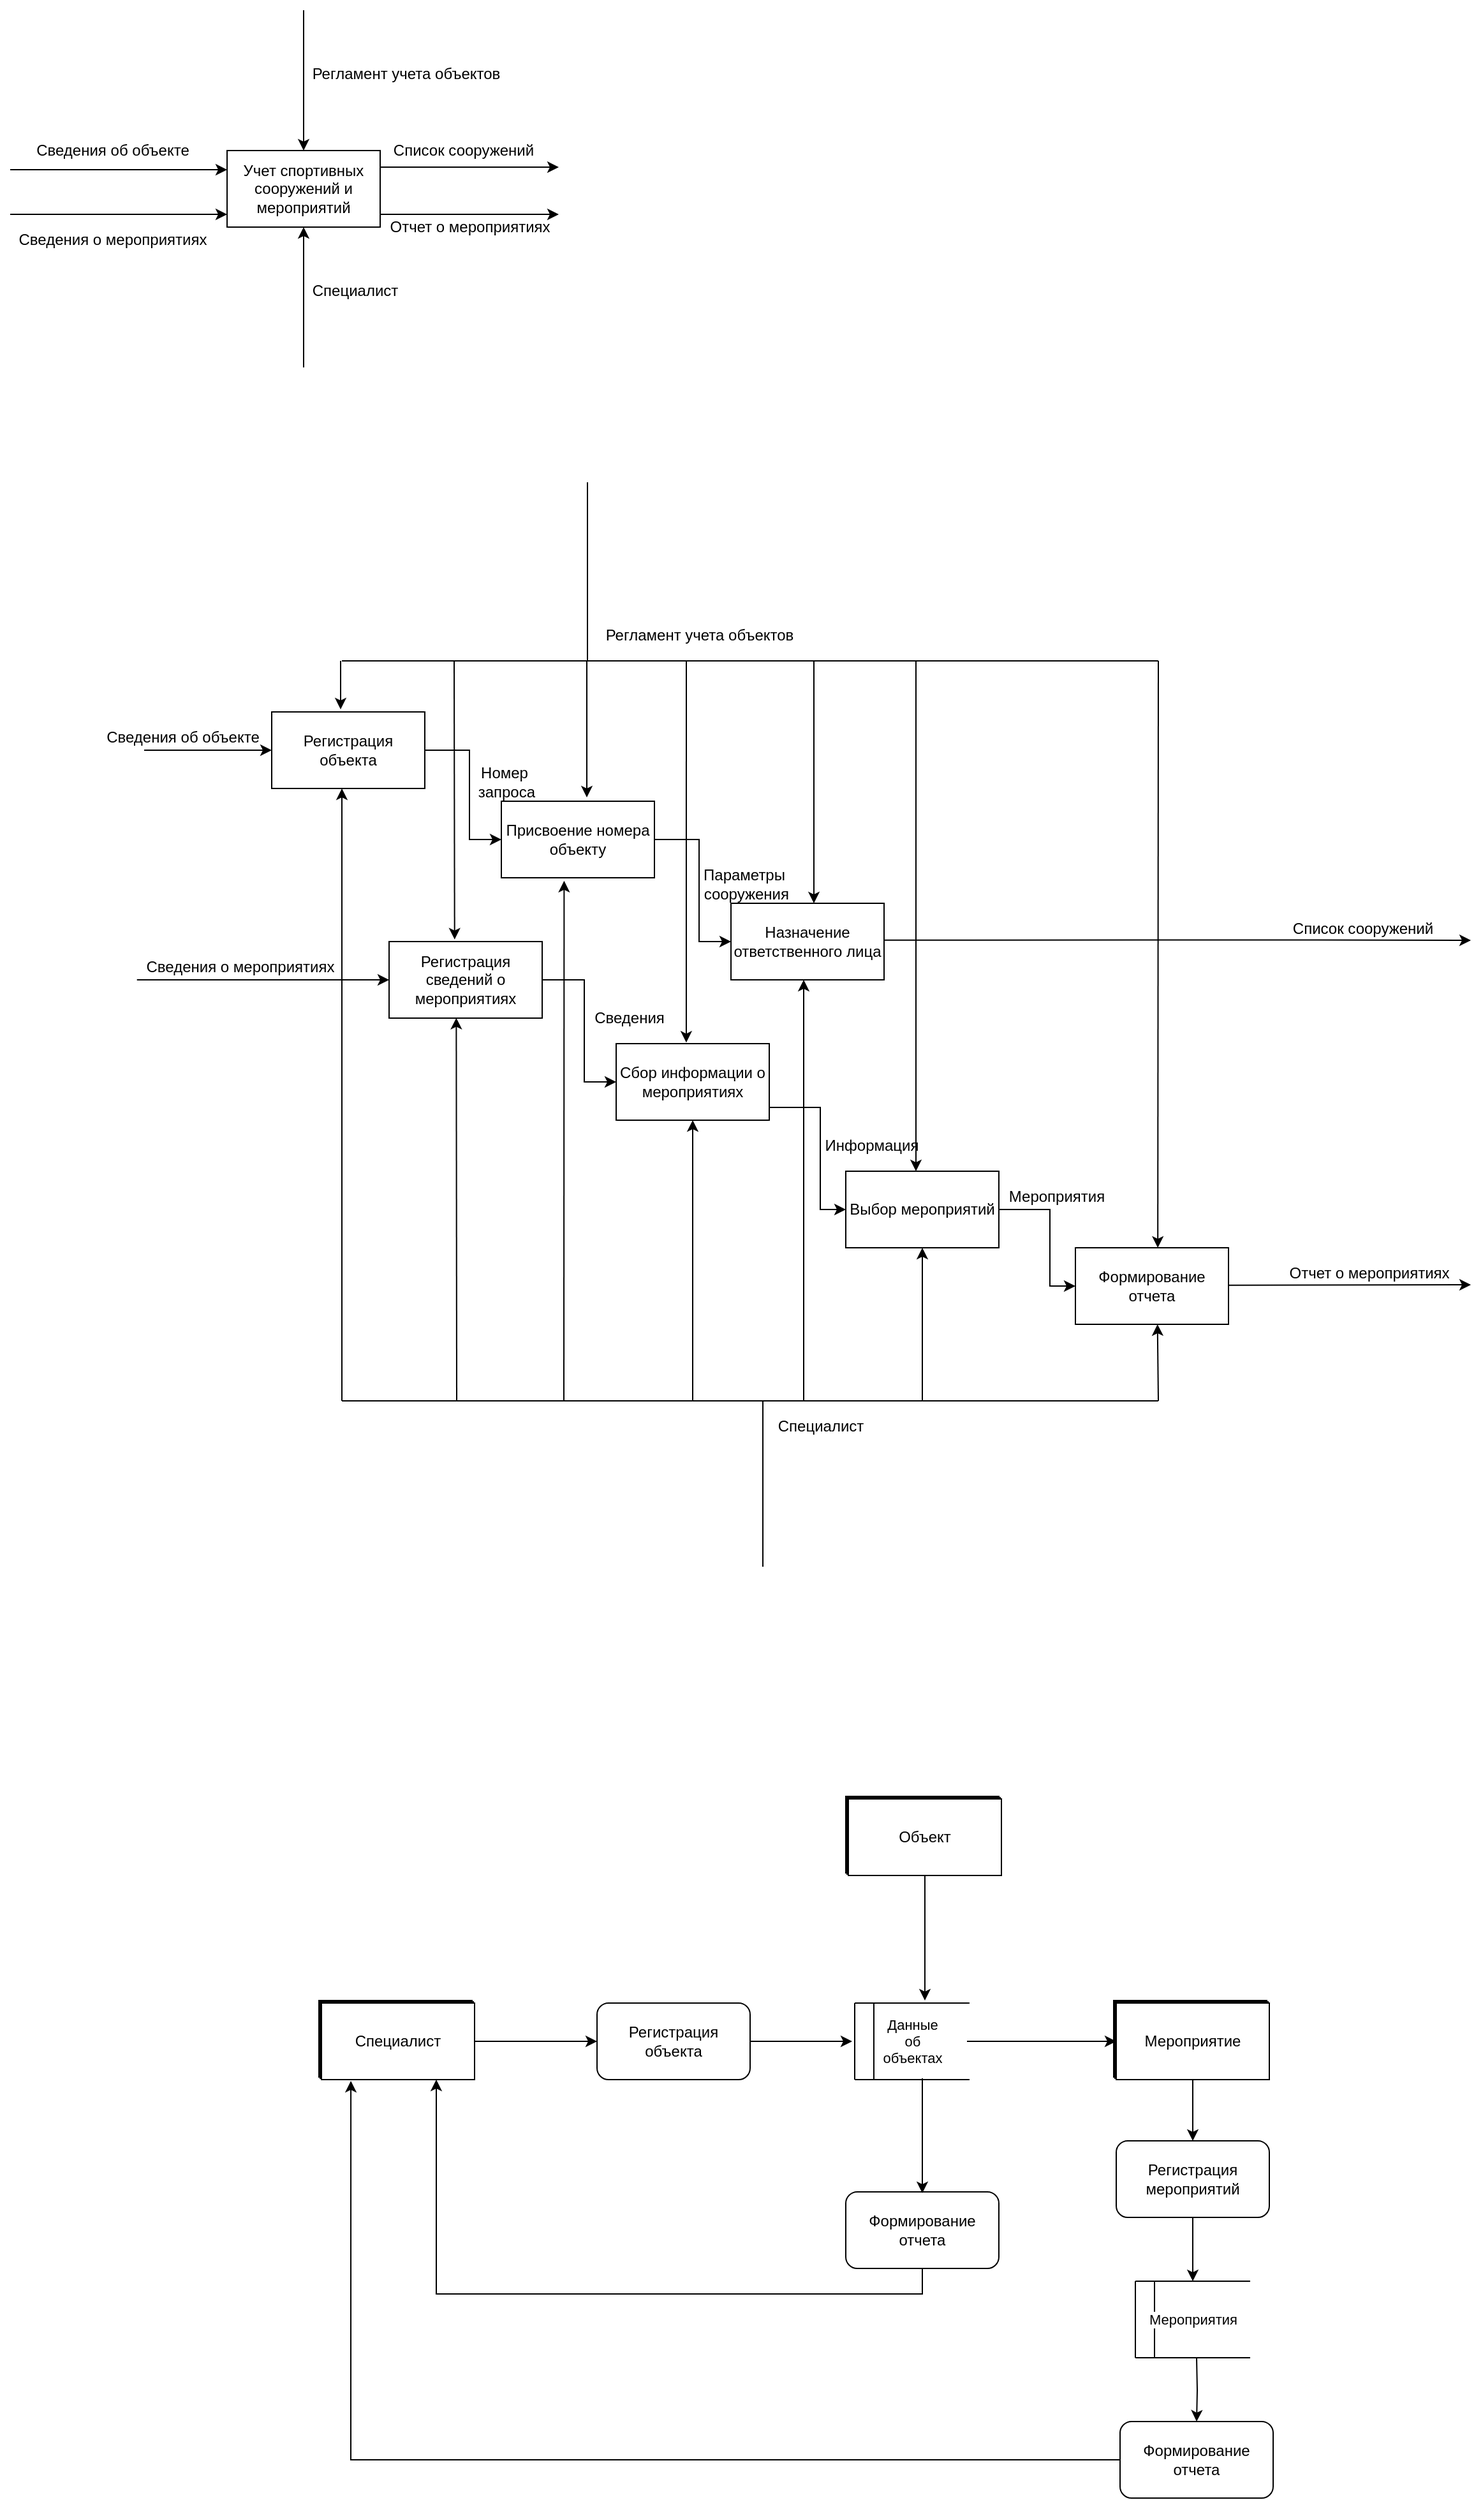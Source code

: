 <mxfile version="14.7.3" type="github">
  <diagram id="JcpFo3pnrb1yveTzviW8" name="Page-1">
    <mxGraphModel dx="1422" dy="804" grid="1" gridSize="10" guides="1" tooltips="1" connect="1" arrows="1" fold="1" page="1" pageScale="1" pageWidth="827" pageHeight="1169" math="0" shadow="0">
      <root>
        <mxCell id="0" />
        <mxCell id="1" parent="0" />
        <mxCell id="RXx_gNftj5iXkbYdSQBd-1" value="Учет спортивных сооружений и мероприятий" style="rounded=0;whiteSpace=wrap;html=1;" parent="1" vertex="1">
          <mxGeometry x="220" y="140" width="120" height="60" as="geometry" />
        </mxCell>
        <mxCell id="RXx_gNftj5iXkbYdSQBd-2" value="" style="endArrow=classic;html=1;entryX=0;entryY=0.5;entryDx=0;entryDy=0;" parent="1" edge="1">
          <mxGeometry width="50" height="50" relative="1" as="geometry">
            <mxPoint x="50" y="155" as="sourcePoint" />
            <mxPoint x="220" y="155" as="targetPoint" />
          </mxGeometry>
        </mxCell>
        <mxCell id="RXx_gNftj5iXkbYdSQBd-3" value="Сведения об объекте" style="text;html=1;align=center;verticalAlign=middle;resizable=0;points=[];autosize=1;strokeColor=none;" parent="1" vertex="1">
          <mxGeometry x="60" y="130" width="140" height="20" as="geometry" />
        </mxCell>
        <mxCell id="RXx_gNftj5iXkbYdSQBd-4" value="" style="endArrow=classic;html=1;entryX=0.5;entryY=0;entryDx=0;entryDy=0;" parent="1" target="RXx_gNftj5iXkbYdSQBd-1" edge="1">
          <mxGeometry width="50" height="50" relative="1" as="geometry">
            <mxPoint x="280" y="30" as="sourcePoint" />
            <mxPoint x="300" y="130" as="targetPoint" />
          </mxGeometry>
        </mxCell>
        <mxCell id="RXx_gNftj5iXkbYdSQBd-5" value="Регламент учета объектов" style="text;html=1;align=center;verticalAlign=middle;resizable=0;points=[];autosize=1;strokeColor=none;" parent="1" vertex="1">
          <mxGeometry x="280" y="70" width="160" height="20" as="geometry" />
        </mxCell>
        <mxCell id="RXx_gNftj5iXkbYdSQBd-6" value="" style="endArrow=classic;html=1;entryX=0.5;entryY=1;entryDx=0;entryDy=0;" parent="1" target="RXx_gNftj5iXkbYdSQBd-1" edge="1">
          <mxGeometry width="50" height="50" relative="1" as="geometry">
            <mxPoint x="280" y="310" as="sourcePoint" />
            <mxPoint x="310" y="250" as="targetPoint" />
          </mxGeometry>
        </mxCell>
        <mxCell id="RXx_gNftj5iXkbYdSQBd-7" value="Специалист" style="text;html=1;align=center;verticalAlign=middle;resizable=0;points=[];autosize=1;strokeColor=none;" parent="1" vertex="1">
          <mxGeometry x="280" y="240" width="80" height="20" as="geometry" />
        </mxCell>
        <mxCell id="RXx_gNftj5iXkbYdSQBd-8" value="" style="endArrow=classic;html=1;exitX=1;exitY=0.5;exitDx=0;exitDy=0;" parent="1" edge="1">
          <mxGeometry width="50" height="50" relative="1" as="geometry">
            <mxPoint x="340" y="153" as="sourcePoint" />
            <mxPoint x="480" y="153" as="targetPoint" />
          </mxGeometry>
        </mxCell>
        <mxCell id="RXx_gNftj5iXkbYdSQBd-9" value="Список сооружений" style="text;html=1;align=center;verticalAlign=middle;resizable=0;points=[];autosize=1;strokeColor=none;" parent="1" vertex="1">
          <mxGeometry x="340" y="130" width="130" height="20" as="geometry" />
        </mxCell>
        <mxCell id="RXx_gNftj5iXkbYdSQBd-10" value="" style="endArrow=classic;html=1;" parent="1" edge="1">
          <mxGeometry width="50" height="50" relative="1" as="geometry">
            <mxPoint x="155" y="610" as="sourcePoint" />
            <mxPoint x="255" y="610" as="targetPoint" />
          </mxGeometry>
        </mxCell>
        <mxCell id="RXx_gNftj5iXkbYdSQBd-11" value="Сведения об объекте" style="text;html=1;align=center;verticalAlign=middle;resizable=0;points=[];autosize=1;strokeColor=none;" parent="1" vertex="1">
          <mxGeometry x="115" y="590" width="140" height="20" as="geometry" />
        </mxCell>
        <mxCell id="RXx_gNftj5iXkbYdSQBd-15" style="edgeStyle=orthogonalEdgeStyle;rounded=0;orthogonalLoop=1;jettySize=auto;html=1;entryX=0;entryY=0.5;entryDx=0;entryDy=0;" parent="1" source="RXx_gNftj5iXkbYdSQBd-12" target="RXx_gNftj5iXkbYdSQBd-13" edge="1">
          <mxGeometry relative="1" as="geometry">
            <Array as="points">
              <mxPoint x="410" y="610" />
              <mxPoint x="410" y="680" />
            </Array>
          </mxGeometry>
        </mxCell>
        <mxCell id="RXx_gNftj5iXkbYdSQBd-12" value="Регистрация объекта" style="rounded=0;whiteSpace=wrap;html=1;" parent="1" vertex="1">
          <mxGeometry x="255" y="580" width="120" height="60" as="geometry" />
        </mxCell>
        <mxCell id="RXx_gNftj5iXkbYdSQBd-18" style="edgeStyle=orthogonalEdgeStyle;rounded=0;orthogonalLoop=1;jettySize=auto;html=1;entryX=0;entryY=0.5;entryDx=0;entryDy=0;" parent="1" source="RXx_gNftj5iXkbYdSQBd-13" target="RXx_gNftj5iXkbYdSQBd-17" edge="1">
          <mxGeometry relative="1" as="geometry">
            <Array as="points">
              <mxPoint x="590" y="680" />
              <mxPoint x="590" y="760" />
            </Array>
          </mxGeometry>
        </mxCell>
        <mxCell id="RXx_gNftj5iXkbYdSQBd-13" value="Присвоение номера объекту" style="rounded=0;whiteSpace=wrap;html=1;" parent="1" vertex="1">
          <mxGeometry x="435" y="650" width="120" height="60" as="geometry" />
        </mxCell>
        <mxCell id="RXx_gNftj5iXkbYdSQBd-16" value="Номер&lt;br&gt;&amp;nbsp;запроса" style="text;html=1;align=center;verticalAlign=middle;resizable=0;points=[];autosize=1;strokeColor=none;" parent="1" vertex="1">
          <mxGeometry x="407" y="620" width="60" height="30" as="geometry" />
        </mxCell>
        <mxCell id="RXx_gNftj5iXkbYdSQBd-17" value="Назначение ответственного лица" style="rounded=0;whiteSpace=wrap;html=1;" parent="1" vertex="1">
          <mxGeometry x="615" y="730" width="120" height="60" as="geometry" />
        </mxCell>
        <mxCell id="RXx_gNftj5iXkbYdSQBd-22" value="Параметры&lt;br&gt;&amp;nbsp;сооружения" style="text;html=1;align=center;verticalAlign=middle;resizable=0;points=[];autosize=1;strokeColor=none;" parent="1" vertex="1">
          <mxGeometry x="580" y="700" width="90" height="30" as="geometry" />
        </mxCell>
        <mxCell id="RXx_gNftj5iXkbYdSQBd-27" style="edgeStyle=orthogonalEdgeStyle;rounded=0;orthogonalLoop=1;jettySize=auto;html=1;exitX=1;exitY=0.5;exitDx=0;exitDy=0;" parent="1" edge="1">
          <mxGeometry relative="1" as="geometry">
            <mxPoint x="1195" y="759" as="targetPoint" />
            <mxPoint x="735" y="758.82" as="sourcePoint" />
            <Array as="points">
              <mxPoint x="1075" y="759" />
              <mxPoint x="1075" y="759" />
            </Array>
          </mxGeometry>
        </mxCell>
        <mxCell id="RXx_gNftj5iXkbYdSQBd-28" value="Список сооружений" style="text;html=1;align=center;verticalAlign=middle;resizable=0;points=[];autosize=1;strokeColor=none;" parent="1" vertex="1">
          <mxGeometry x="1045" y="740" width="130" height="20" as="geometry" />
        </mxCell>
        <mxCell id="RXx_gNftj5iXkbYdSQBd-51" value="" style="group" parent="1" vertex="1" connectable="0">
          <mxGeometry x="292" y="1590" width="122" height="62" as="geometry" />
        </mxCell>
        <mxCell id="RXx_gNftj5iXkbYdSQBd-48" value="" style="rounded=0;whiteSpace=wrap;html=1;" parent="RXx_gNftj5iXkbYdSQBd-51" vertex="1">
          <mxGeometry width="120" height="60" as="geometry" />
        </mxCell>
        <mxCell id="RXx_gNftj5iXkbYdSQBd-49" value="" style="rounded=0;whiteSpace=wrap;html=1;" parent="RXx_gNftj5iXkbYdSQBd-51" vertex="1">
          <mxGeometry x="1" y="1" width="120" height="60" as="geometry" />
        </mxCell>
        <mxCell id="RXx_gNftj5iXkbYdSQBd-50" value="Специалист" style="rounded=0;whiteSpace=wrap;html=1;" parent="RXx_gNftj5iXkbYdSQBd-51" vertex="1">
          <mxGeometry x="2" y="2" width="120" height="60" as="geometry" />
        </mxCell>
        <mxCell id="RXx_gNftj5iXkbYdSQBd-58" value="" style="group" parent="1" vertex="1" connectable="0">
          <mxGeometry x="712" y="1592" width="90" height="60" as="geometry" />
        </mxCell>
        <mxCell id="RXx_gNftj5iXkbYdSQBd-53" value="" style="endArrow=none;html=1;" parent="RXx_gNftj5iXkbYdSQBd-58" edge="1">
          <mxGeometry width="50" height="50" as="geometry">
            <mxPoint y="60" as="sourcePoint" />
            <mxPoint as="targetPoint" />
          </mxGeometry>
        </mxCell>
        <mxCell id="RXx_gNftj5iXkbYdSQBd-54" value="" style="endArrow=none;html=1;" parent="RXx_gNftj5iXkbYdSQBd-58" edge="1">
          <mxGeometry x="5" width="50" height="50" as="geometry">
            <mxPoint x="15" y="60" as="sourcePoint" />
            <mxPoint x="15" as="targetPoint" />
          </mxGeometry>
        </mxCell>
        <mxCell id="itpdXc0H2e_z4cBBcjtA-39" value="Данные&lt;br&gt;об&lt;br&gt;объектах" style="edgeLabel;html=1;align=center;verticalAlign=middle;resizable=0;points=[];" parent="RXx_gNftj5iXkbYdSQBd-54" vertex="1" connectable="0">
          <mxGeometry relative="1" as="geometry">
            <mxPoint x="30" as="offset" />
          </mxGeometry>
        </mxCell>
        <mxCell id="RXx_gNftj5iXkbYdSQBd-55" value="" style="endArrow=none;html=1;" parent="RXx_gNftj5iXkbYdSQBd-58" edge="1">
          <mxGeometry width="50" height="50" as="geometry">
            <mxPoint as="sourcePoint" />
            <mxPoint x="90" as="targetPoint" />
          </mxGeometry>
        </mxCell>
        <mxCell id="RXx_gNftj5iXkbYdSQBd-56" value="" style="endArrow=none;html=1;" parent="RXx_gNftj5iXkbYdSQBd-58" edge="1">
          <mxGeometry width="50" height="50" as="geometry">
            <mxPoint y="60" as="sourcePoint" />
            <mxPoint x="90" y="60" as="targetPoint" />
          </mxGeometry>
        </mxCell>
        <mxCell id="itpdXc0H2e_z4cBBcjtA-38" style="edgeStyle=orthogonalEdgeStyle;rounded=0;orthogonalLoop=1;jettySize=auto;html=1;" parent="1" source="RXx_gNftj5iXkbYdSQBd-94" edge="1">
          <mxGeometry relative="1" as="geometry">
            <mxPoint x="710" y="1622" as="targetPoint" />
          </mxGeometry>
        </mxCell>
        <mxCell id="RXx_gNftj5iXkbYdSQBd-94" value="Регистрация объекта" style="rounded=1;whiteSpace=wrap;html=1;" parent="1" vertex="1">
          <mxGeometry x="510" y="1592" width="120" height="60" as="geometry" />
        </mxCell>
        <mxCell id="itpdXc0H2e_z4cBBcjtA-1" value="" style="endArrow=classic;html=1;entryX=0;entryY=0.5;entryDx=0;entryDy=0;" parent="1" edge="1">
          <mxGeometry width="50" height="50" relative="1" as="geometry">
            <mxPoint x="50" y="190" as="sourcePoint" />
            <mxPoint x="220" y="190" as="targetPoint" />
          </mxGeometry>
        </mxCell>
        <mxCell id="itpdXc0H2e_z4cBBcjtA-2" value="Сведения о мероприятиях" style="text;html=1;align=center;verticalAlign=middle;resizable=0;points=[];autosize=1;strokeColor=none;" parent="1" vertex="1">
          <mxGeometry x="50" y="200" width="160" height="20" as="geometry" />
        </mxCell>
        <mxCell id="itpdXc0H2e_z4cBBcjtA-3" value="" style="endArrow=classic;html=1;exitX=1;exitY=0.5;exitDx=0;exitDy=0;" parent="1" edge="1">
          <mxGeometry width="50" height="50" relative="1" as="geometry">
            <mxPoint x="340" y="190" as="sourcePoint" />
            <mxPoint x="480" y="190" as="targetPoint" />
          </mxGeometry>
        </mxCell>
        <mxCell id="itpdXc0H2e_z4cBBcjtA-4" value="Отчет о мероприятиях" style="text;html=1;align=center;verticalAlign=middle;resizable=0;points=[];autosize=1;strokeColor=none;" parent="1" vertex="1">
          <mxGeometry x="340" y="190" width="140" height="20" as="geometry" />
        </mxCell>
        <mxCell id="itpdXc0H2e_z4cBBcjtA-18" style="edgeStyle=orthogonalEdgeStyle;rounded=0;orthogonalLoop=1;jettySize=auto;html=1;entryX=0;entryY=0.5;entryDx=0;entryDy=0;" parent="1" source="itpdXc0H2e_z4cBBcjtA-5" target="itpdXc0H2e_z4cBBcjtA-8" edge="1">
          <mxGeometry relative="1" as="geometry">
            <Array as="points">
              <mxPoint x="500" y="790" />
              <mxPoint x="500" y="870" />
            </Array>
          </mxGeometry>
        </mxCell>
        <mxCell id="itpdXc0H2e_z4cBBcjtA-5" value="Регистрация сведений о мероприятиях" style="rounded=0;whiteSpace=wrap;html=1;" parent="1" vertex="1">
          <mxGeometry x="347" y="760" width="120" height="60" as="geometry" />
        </mxCell>
        <mxCell id="itpdXc0H2e_z4cBBcjtA-6" value="Сведения о мероприятиях" style="text;html=1;align=center;verticalAlign=middle;resizable=0;points=[];autosize=1;strokeColor=none;" parent="1" vertex="1">
          <mxGeometry x="150" y="770" width="160" height="20" as="geometry" />
        </mxCell>
        <mxCell id="itpdXc0H2e_z4cBBcjtA-7" value="" style="endArrow=classic;html=1;entryX=0;entryY=0.5;entryDx=0;entryDy=0;exitX=-0.004;exitY=1;exitDx=0;exitDy=0;exitPerimeter=0;" parent="1" source="itpdXc0H2e_z4cBBcjtA-6" edge="1">
          <mxGeometry width="50" height="50" relative="1" as="geometry">
            <mxPoint x="177" y="790.0" as="sourcePoint" />
            <mxPoint x="347" y="790.0" as="targetPoint" />
          </mxGeometry>
        </mxCell>
        <mxCell id="itpdXc0H2e_z4cBBcjtA-13" style="edgeStyle=orthogonalEdgeStyle;rounded=0;orthogonalLoop=1;jettySize=auto;html=1;entryX=0;entryY=0.5;entryDx=0;entryDy=0;" parent="1" source="itpdXc0H2e_z4cBBcjtA-8" target="itpdXc0H2e_z4cBBcjtA-12" edge="1">
          <mxGeometry relative="1" as="geometry">
            <Array as="points">
              <mxPoint x="685" y="890" />
              <mxPoint x="685" y="970" />
            </Array>
          </mxGeometry>
        </mxCell>
        <mxCell id="itpdXc0H2e_z4cBBcjtA-8" value="Сбор информации о мероприятиях" style="rounded=0;whiteSpace=wrap;html=1;" parent="1" vertex="1">
          <mxGeometry x="525" y="840" width="120" height="60" as="geometry" />
        </mxCell>
        <mxCell id="itpdXc0H2e_z4cBBcjtA-20" style="edgeStyle=orthogonalEdgeStyle;rounded=0;orthogonalLoop=1;jettySize=auto;html=1;entryX=0;entryY=0.5;entryDx=0;entryDy=0;" parent="1" source="itpdXc0H2e_z4cBBcjtA-12" target="itpdXc0H2e_z4cBBcjtA-15" edge="1">
          <mxGeometry relative="1" as="geometry">
            <Array as="points">
              <mxPoint x="865" y="970" />
              <mxPoint x="865" y="1030" />
            </Array>
          </mxGeometry>
        </mxCell>
        <mxCell id="itpdXc0H2e_z4cBBcjtA-12" value="Выбор мероприятий" style="rounded=0;whiteSpace=wrap;html=1;" parent="1" vertex="1">
          <mxGeometry x="705" y="940" width="120" height="60" as="geometry" />
        </mxCell>
        <mxCell id="itpdXc0H2e_z4cBBcjtA-15" value="Формирование отчета" style="rounded=0;whiteSpace=wrap;html=1;" parent="1" vertex="1">
          <mxGeometry x="885" y="1000" width="120" height="60" as="geometry" />
        </mxCell>
        <mxCell id="itpdXc0H2e_z4cBBcjtA-26" value="" style="endArrow=classic;html=1;exitX=-0.004;exitY=1;exitDx=0;exitDy=0;exitPerimeter=0;" parent="1" edge="1">
          <mxGeometry width="50" height="50" relative="1" as="geometry">
            <mxPoint x="1005.0" y="1029.41" as="sourcePoint" />
            <mxPoint x="1195" y="1029" as="targetPoint" />
          </mxGeometry>
        </mxCell>
        <mxCell id="itpdXc0H2e_z4cBBcjtA-27" value="Отчет о мероприятиях" style="text;html=1;align=center;verticalAlign=middle;resizable=0;points=[];autosize=1;strokeColor=none;" parent="1" vertex="1">
          <mxGeometry x="1045" y="1010" width="140" height="20" as="geometry" />
        </mxCell>
        <mxCell id="itpdXc0H2e_z4cBBcjtA-29" value="Сведения" style="text;html=1;align=center;verticalAlign=middle;resizable=0;points=[];autosize=1;strokeColor=none;" parent="1" vertex="1">
          <mxGeometry x="500" y="810" width="70" height="20" as="geometry" />
        </mxCell>
        <mxCell id="itpdXc0H2e_z4cBBcjtA-30" value="Информация" style="text;html=1;align=center;verticalAlign=middle;resizable=0;points=[];autosize=1;strokeColor=none;" parent="1" vertex="1">
          <mxGeometry x="680" y="910" width="90" height="20" as="geometry" />
        </mxCell>
        <mxCell id="itpdXc0H2e_z4cBBcjtA-31" value="Мероприятия" style="text;html=1;align=center;verticalAlign=middle;resizable=0;points=[];autosize=1;strokeColor=none;" parent="1" vertex="1">
          <mxGeometry x="825" y="950" width="90" height="20" as="geometry" />
        </mxCell>
        <mxCell id="itpdXc0H2e_z4cBBcjtA-34" value="Регламент учета объектов" style="text;html=1;align=center;verticalAlign=middle;resizable=0;points=[];autosize=1;strokeColor=none;" parent="1" vertex="1">
          <mxGeometry x="510" y="510" width="160" height="20" as="geometry" />
        </mxCell>
        <mxCell id="itpdXc0H2e_z4cBBcjtA-35" value="Специалист" style="text;html=1;align=center;verticalAlign=middle;resizable=0;points=[];autosize=1;strokeColor=none;" parent="1" vertex="1">
          <mxGeometry x="645" y="1130" width="80" height="20" as="geometry" />
        </mxCell>
        <mxCell id="itpdXc0H2e_z4cBBcjtA-36" style="edgeStyle=orthogonalEdgeStyle;rounded=0;orthogonalLoop=1;jettySize=auto;html=1;exitX=1;exitY=0.5;exitDx=0;exitDy=0;entryX=0;entryY=0.5;entryDx=0;entryDy=0;" parent="1" source="RXx_gNftj5iXkbYdSQBd-50" target="RXx_gNftj5iXkbYdSQBd-94" edge="1">
          <mxGeometry relative="1" as="geometry" />
        </mxCell>
        <mxCell id="itpdXc0H2e_z4cBBcjtA-40" value="Формирование отчета" style="rounded=1;whiteSpace=wrap;html=1;" parent="1" vertex="1">
          <mxGeometry x="705" y="1740" width="120" height="60" as="geometry" />
        </mxCell>
        <mxCell id="itpdXc0H2e_z4cBBcjtA-42" style="edgeStyle=orthogonalEdgeStyle;rounded=0;orthogonalLoop=1;jettySize=auto;html=1;entryX=0.5;entryY=0;entryDx=0;entryDy=0;" parent="1" edge="1">
          <mxGeometry relative="1" as="geometry">
            <mxPoint x="765" y="1741" as="targetPoint" />
            <mxPoint x="765" y="1651" as="sourcePoint" />
          </mxGeometry>
        </mxCell>
        <mxCell id="itpdXc0H2e_z4cBBcjtA-47" style="edgeStyle=orthogonalEdgeStyle;rounded=0;orthogonalLoop=1;jettySize=auto;html=1;entryX=0.75;entryY=1;entryDx=0;entryDy=0;exitX=0.5;exitY=1;exitDx=0;exitDy=0;" parent="1" source="itpdXc0H2e_z4cBBcjtA-40" target="RXx_gNftj5iXkbYdSQBd-50" edge="1">
          <mxGeometry relative="1" as="geometry">
            <mxPoint x="775" y="1751" as="targetPoint" />
            <mxPoint x="775" y="1661" as="sourcePoint" />
          </mxGeometry>
        </mxCell>
        <mxCell id="itpdXc0H2e_z4cBBcjtA-48" value="" style="group" parent="1" vertex="1" connectable="0">
          <mxGeometry x="915" y="1590" width="122" height="62" as="geometry" />
        </mxCell>
        <mxCell id="itpdXc0H2e_z4cBBcjtA-49" value="" style="rounded=0;whiteSpace=wrap;html=1;" parent="itpdXc0H2e_z4cBBcjtA-48" vertex="1">
          <mxGeometry width="120" height="60" as="geometry" />
        </mxCell>
        <mxCell id="itpdXc0H2e_z4cBBcjtA-50" value="" style="rounded=0;whiteSpace=wrap;html=1;" parent="itpdXc0H2e_z4cBBcjtA-48" vertex="1">
          <mxGeometry x="1" y="1" width="120" height="60" as="geometry" />
        </mxCell>
        <mxCell id="itpdXc0H2e_z4cBBcjtA-51" value="Мероприятие" style="rounded=0;whiteSpace=wrap;html=1;" parent="itpdXc0H2e_z4cBBcjtA-48" vertex="1">
          <mxGeometry x="2" y="2" width="120" height="60" as="geometry" />
        </mxCell>
        <mxCell id="itpdXc0H2e_z4cBBcjtA-52" value="" style="group" parent="1" vertex="1" connectable="0">
          <mxGeometry x="705" y="1430" width="122" height="62" as="geometry" />
        </mxCell>
        <mxCell id="itpdXc0H2e_z4cBBcjtA-53" value="" style="rounded=0;whiteSpace=wrap;html=1;" parent="itpdXc0H2e_z4cBBcjtA-52" vertex="1">
          <mxGeometry width="120" height="60" as="geometry" />
        </mxCell>
        <mxCell id="itpdXc0H2e_z4cBBcjtA-54" value="" style="rounded=0;whiteSpace=wrap;html=1;" parent="itpdXc0H2e_z4cBBcjtA-52" vertex="1">
          <mxGeometry x="1" y="1" width="120" height="60" as="geometry" />
        </mxCell>
        <mxCell id="itpdXc0H2e_z4cBBcjtA-55" value="Объект" style="rounded=0;whiteSpace=wrap;html=1;" parent="itpdXc0H2e_z4cBBcjtA-52" vertex="1">
          <mxGeometry x="2" y="2" width="120" height="60" as="geometry" />
        </mxCell>
        <mxCell id="itpdXc0H2e_z4cBBcjtA-56" style="edgeStyle=orthogonalEdgeStyle;rounded=0;orthogonalLoop=1;jettySize=auto;html=1;exitX=0.5;exitY=1;exitDx=0;exitDy=0;" parent="1" source="itpdXc0H2e_z4cBBcjtA-55" edge="1">
          <mxGeometry relative="1" as="geometry">
            <mxPoint x="767" y="1590" as="targetPoint" />
            <mxPoint x="640" y="1632" as="sourcePoint" />
          </mxGeometry>
        </mxCell>
        <mxCell id="itpdXc0H2e_z4cBBcjtA-57" style="edgeStyle=orthogonalEdgeStyle;rounded=0;orthogonalLoop=1;jettySize=auto;html=1;entryX=0;entryY=0.5;entryDx=0;entryDy=0;" parent="1" target="itpdXc0H2e_z4cBBcjtA-51" edge="1">
          <mxGeometry relative="1" as="geometry">
            <mxPoint x="910" y="1630" as="targetPoint" />
            <mxPoint x="800" y="1622" as="sourcePoint" />
            <Array as="points">
              <mxPoint x="810" y="1622" />
            </Array>
          </mxGeometry>
        </mxCell>
        <mxCell id="itpdXc0H2e_z4cBBcjtA-58" value="" style="group" parent="1" vertex="1" connectable="0">
          <mxGeometry x="932" y="1810" width="90" height="60" as="geometry" />
        </mxCell>
        <mxCell id="itpdXc0H2e_z4cBBcjtA-59" value="" style="endArrow=none;html=1;" parent="itpdXc0H2e_z4cBBcjtA-58" edge="1">
          <mxGeometry width="50" height="50" as="geometry">
            <mxPoint y="60" as="sourcePoint" />
            <mxPoint as="targetPoint" />
          </mxGeometry>
        </mxCell>
        <mxCell id="itpdXc0H2e_z4cBBcjtA-60" value="" style="endArrow=none;html=1;" parent="itpdXc0H2e_z4cBBcjtA-58" edge="1">
          <mxGeometry x="5" width="50" height="50" as="geometry">
            <mxPoint x="15" y="60" as="sourcePoint" />
            <mxPoint x="15" as="targetPoint" />
          </mxGeometry>
        </mxCell>
        <mxCell id="itpdXc0H2e_z4cBBcjtA-61" value="Мероприятия" style="edgeLabel;html=1;align=center;verticalAlign=middle;resizable=0;points=[];" parent="itpdXc0H2e_z4cBBcjtA-60" vertex="1" connectable="0">
          <mxGeometry relative="1" as="geometry">
            <mxPoint x="30" as="offset" />
          </mxGeometry>
        </mxCell>
        <mxCell id="itpdXc0H2e_z4cBBcjtA-62" value="" style="endArrow=none;html=1;" parent="itpdXc0H2e_z4cBBcjtA-58" edge="1">
          <mxGeometry width="50" height="50" as="geometry">
            <mxPoint as="sourcePoint" />
            <mxPoint x="90" as="targetPoint" />
          </mxGeometry>
        </mxCell>
        <mxCell id="itpdXc0H2e_z4cBBcjtA-63" value="" style="endArrow=none;html=1;" parent="itpdXc0H2e_z4cBBcjtA-58" edge="1">
          <mxGeometry width="50" height="50" as="geometry">
            <mxPoint y="60" as="sourcePoint" />
            <mxPoint x="90" y="60" as="targetPoint" />
          </mxGeometry>
        </mxCell>
        <mxCell id="itpdXc0H2e_z4cBBcjtA-67" style="edgeStyle=orthogonalEdgeStyle;rounded=0;orthogonalLoop=1;jettySize=auto;html=1;" parent="1" source="itpdXc0H2e_z4cBBcjtA-65" edge="1">
          <mxGeometry relative="1" as="geometry">
            <mxPoint x="977" y="1810" as="targetPoint" />
          </mxGeometry>
        </mxCell>
        <mxCell id="itpdXc0H2e_z4cBBcjtA-65" value="Регистрация мероприятий" style="rounded=1;whiteSpace=wrap;html=1;" parent="1" vertex="1">
          <mxGeometry x="917" y="1700" width="120" height="60" as="geometry" />
        </mxCell>
        <mxCell id="itpdXc0H2e_z4cBBcjtA-66" style="edgeStyle=orthogonalEdgeStyle;rounded=0;orthogonalLoop=1;jettySize=auto;html=1;entryX=0.5;entryY=0;entryDx=0;entryDy=0;" parent="1" source="itpdXc0H2e_z4cBBcjtA-51" target="itpdXc0H2e_z4cBBcjtA-65" edge="1">
          <mxGeometry relative="1" as="geometry" />
        </mxCell>
        <mxCell id="itpdXc0H2e_z4cBBcjtA-68" value="Формирование отчета" style="rounded=1;whiteSpace=wrap;html=1;" parent="1" vertex="1">
          <mxGeometry x="920" y="1920" width="120" height="60" as="geometry" />
        </mxCell>
        <mxCell id="itpdXc0H2e_z4cBBcjtA-69" style="edgeStyle=orthogonalEdgeStyle;rounded=0;orthogonalLoop=1;jettySize=auto;html=1;entryX=0.5;entryY=0;entryDx=0;entryDy=0;" parent="1" target="itpdXc0H2e_z4cBBcjtA-68" edge="1">
          <mxGeometry relative="1" as="geometry">
            <mxPoint x="987" y="1820" as="targetPoint" />
            <mxPoint x="980" y="1870" as="sourcePoint" />
          </mxGeometry>
        </mxCell>
        <mxCell id="itpdXc0H2e_z4cBBcjtA-70" style="edgeStyle=orthogonalEdgeStyle;rounded=0;orthogonalLoop=1;jettySize=auto;html=1;exitX=0;exitY=0.5;exitDx=0;exitDy=0;entryX=0.192;entryY=1.017;entryDx=0;entryDy=0;entryPerimeter=0;" parent="1" source="itpdXc0H2e_z4cBBcjtA-68" target="RXx_gNftj5iXkbYdSQBd-50" edge="1">
          <mxGeometry relative="1" as="geometry">
            <mxPoint x="320" y="1660" as="targetPoint" />
            <mxPoint x="775" y="1810" as="sourcePoint" />
          </mxGeometry>
        </mxCell>
        <mxCell id="Nf5ckHOMyByGEh3sh1v1-1" value="" style="endArrow=none;html=1;" edge="1" parent="1">
          <mxGeometry width="50" height="50" relative="1" as="geometry">
            <mxPoint x="502.5" y="540" as="sourcePoint" />
            <mxPoint x="502.5" y="400" as="targetPoint" />
          </mxGeometry>
        </mxCell>
        <mxCell id="Nf5ckHOMyByGEh3sh1v1-2" value="" style="endArrow=none;html=1;" edge="1" parent="1">
          <mxGeometry width="50" height="50" relative="1" as="geometry">
            <mxPoint x="310" y="540" as="sourcePoint" />
            <mxPoint x="950" y="540" as="targetPoint" />
          </mxGeometry>
        </mxCell>
        <mxCell id="Nf5ckHOMyByGEh3sh1v1-3" value="" style="endArrow=classic;html=1;" edge="1" parent="1">
          <mxGeometry width="50" height="50" relative="1" as="geometry">
            <mxPoint x="309" y="540" as="sourcePoint" />
            <mxPoint x="309" y="578" as="targetPoint" />
          </mxGeometry>
        </mxCell>
        <mxCell id="Nf5ckHOMyByGEh3sh1v1-4" value="" style="endArrow=classic;html=1;" edge="1" parent="1">
          <mxGeometry width="50" height="50" relative="1" as="geometry">
            <mxPoint x="502" y="540" as="sourcePoint" />
            <mxPoint x="502" y="647" as="targetPoint" />
          </mxGeometry>
        </mxCell>
        <mxCell id="Nf5ckHOMyByGEh3sh1v1-5" value="" style="endArrow=classic;html=1;" edge="1" parent="1">
          <mxGeometry width="50" height="50" relative="1" as="geometry">
            <mxPoint x="680" y="540" as="sourcePoint" />
            <mxPoint x="680" y="730" as="targetPoint" />
          </mxGeometry>
        </mxCell>
        <mxCell id="Nf5ckHOMyByGEh3sh1v1-6" value="" style="endArrow=none;html=1;" edge="1" parent="1">
          <mxGeometry width="50" height="50" relative="1" as="geometry">
            <mxPoint x="640" y="1250" as="sourcePoint" />
            <mxPoint x="640" y="1120" as="targetPoint" />
          </mxGeometry>
        </mxCell>
        <mxCell id="Nf5ckHOMyByGEh3sh1v1-7" value="" style="endArrow=none;html=1;" edge="1" parent="1">
          <mxGeometry width="50" height="50" relative="1" as="geometry">
            <mxPoint x="310" y="1120" as="sourcePoint" />
            <mxPoint x="950" y="1120" as="targetPoint" />
          </mxGeometry>
        </mxCell>
        <mxCell id="Nf5ckHOMyByGEh3sh1v1-8" value="" style="endArrow=classic;html=1;entryX=0.439;entryY=0.997;entryDx=0;entryDy=0;entryPerimeter=0;" edge="1" parent="1" target="itpdXc0H2e_z4cBBcjtA-5">
          <mxGeometry width="50" height="50" relative="1" as="geometry">
            <mxPoint x="400" y="1120" as="sourcePoint" />
            <mxPoint x="390" y="824" as="targetPoint" />
          </mxGeometry>
        </mxCell>
        <mxCell id="Nf5ckHOMyByGEh3sh1v1-9" value="" style="endArrow=classic;html=1;entryX=0.5;entryY=1;entryDx=0;entryDy=0;" edge="1" parent="1" target="itpdXc0H2e_z4cBBcjtA-8">
          <mxGeometry width="50" height="50" relative="1" as="geometry">
            <mxPoint x="585" y="1120" as="sourcePoint" />
            <mxPoint x="630" y="1010" as="targetPoint" />
          </mxGeometry>
        </mxCell>
        <mxCell id="Nf5ckHOMyByGEh3sh1v1-10" value="" style="endArrow=classic;html=1;entryX=0.5;entryY=1;entryDx=0;entryDy=0;" edge="1" parent="1" target="itpdXc0H2e_z4cBBcjtA-12">
          <mxGeometry width="50" height="50" relative="1" as="geometry">
            <mxPoint x="765" y="1120" as="sourcePoint" />
            <mxPoint x="730" y="1040" as="targetPoint" />
          </mxGeometry>
        </mxCell>
        <mxCell id="Nf5ckHOMyByGEh3sh1v1-11" value="" style="endArrow=classic;html=1;" edge="1" parent="1">
          <mxGeometry width="50" height="50" relative="1" as="geometry">
            <mxPoint x="950" y="1120" as="sourcePoint" />
            <mxPoint x="949.333" y="1060" as="targetPoint" />
          </mxGeometry>
        </mxCell>
        <mxCell id="Nf5ckHOMyByGEh3sh1v1-12" value="" style="endArrow=classic;html=1;entryX=0.428;entryY=-0.028;entryDx=0;entryDy=0;entryPerimeter=0;" edge="1" parent="1" target="itpdXc0H2e_z4cBBcjtA-5">
          <mxGeometry width="50" height="50" relative="1" as="geometry">
            <mxPoint x="398" y="540" as="sourcePoint" />
            <mxPoint x="400" y="750" as="targetPoint" />
          </mxGeometry>
        </mxCell>
        <mxCell id="Nf5ckHOMyByGEh3sh1v1-13" value="" style="endArrow=classic;html=1;entryX=0.458;entryY=-0.014;entryDx=0;entryDy=0;entryPerimeter=0;" edge="1" parent="1" target="itpdXc0H2e_z4cBBcjtA-8">
          <mxGeometry width="50" height="50" relative="1" as="geometry">
            <mxPoint x="580" y="540" as="sourcePoint" />
            <mxPoint x="408.36" y="768.32" as="targetPoint" />
          </mxGeometry>
        </mxCell>
        <mxCell id="Nf5ckHOMyByGEh3sh1v1-15" value="" style="endArrow=classic;html=1;entryX=0.5;entryY=0;entryDx=0;entryDy=0;" edge="1" parent="1">
          <mxGeometry width="50" height="50" relative="1" as="geometry">
            <mxPoint x="760" y="540" as="sourcePoint" />
            <mxPoint x="760" y="940" as="targetPoint" />
          </mxGeometry>
        </mxCell>
        <mxCell id="Nf5ckHOMyByGEh3sh1v1-16" value="" style="endArrow=classic;html=1;entryX=0.41;entryY=1.04;entryDx=0;entryDy=0;entryPerimeter=0;" edge="1" parent="1" target="RXx_gNftj5iXkbYdSQBd-13">
          <mxGeometry width="50" height="50" relative="1" as="geometry">
            <mxPoint x="484" y="1120" as="sourcePoint" />
            <mxPoint x="595" y="910" as="targetPoint" />
          </mxGeometry>
        </mxCell>
        <mxCell id="Nf5ckHOMyByGEh3sh1v1-17" value="" style="endArrow=classic;html=1;" edge="1" parent="1">
          <mxGeometry width="50" height="50" relative="1" as="geometry">
            <mxPoint x="672" y="1120" as="sourcePoint" />
            <mxPoint x="672" y="790" as="targetPoint" />
          </mxGeometry>
        </mxCell>
        <mxCell id="Nf5ckHOMyByGEh3sh1v1-18" value="" style="endArrow=classic;html=1;entryX=0.5;entryY=1;entryDx=0;entryDy=0;" edge="1" parent="1">
          <mxGeometry width="50" height="50" relative="1" as="geometry">
            <mxPoint x="310" y="1120" as="sourcePoint" />
            <mxPoint x="310" y="640.0" as="targetPoint" />
          </mxGeometry>
        </mxCell>
        <mxCell id="Nf5ckHOMyByGEh3sh1v1-20" value="" style="endArrow=classic;html=1;entryX=0.5;entryY=0;entryDx=0;entryDy=0;" edge="1" parent="1">
          <mxGeometry width="50" height="50" relative="1" as="geometry">
            <mxPoint x="950" y="540" as="sourcePoint" />
            <mxPoint x="949.58" y="1000" as="targetPoint" />
          </mxGeometry>
        </mxCell>
      </root>
    </mxGraphModel>
  </diagram>
</mxfile>
